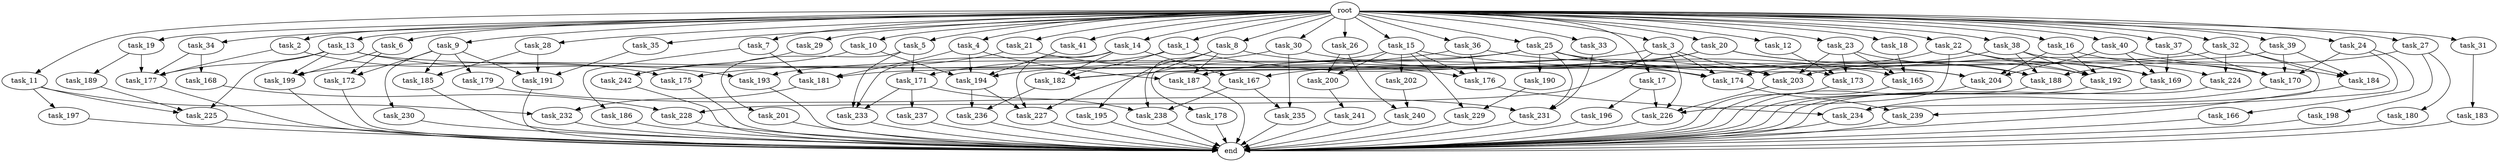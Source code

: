 digraph G {
  root [size="0.000000"];
  task_1 [size="102.400000"];
  task_2 [size="102.400000"];
  task_3 [size="102.400000"];
  task_4 [size="102.400000"];
  task_5 [size="102.400000"];
  task_6 [size="102.400000"];
  task_7 [size="102.400000"];
  task_8 [size="102.400000"];
  task_9 [size="102.400000"];
  task_10 [size="102.400000"];
  task_11 [size="102.400000"];
  task_12 [size="102.400000"];
  task_13 [size="102.400000"];
  task_14 [size="102.400000"];
  task_15 [size="102.400000"];
  task_16 [size="102.400000"];
  task_17 [size="102.400000"];
  task_18 [size="102.400000"];
  task_19 [size="102.400000"];
  task_20 [size="102.400000"];
  task_21 [size="102.400000"];
  task_22 [size="102.400000"];
  task_23 [size="102.400000"];
  task_24 [size="102.400000"];
  task_25 [size="102.400000"];
  task_26 [size="102.400000"];
  task_27 [size="102.400000"];
  task_28 [size="102.400000"];
  task_29 [size="102.400000"];
  task_30 [size="102.400000"];
  task_31 [size="102.400000"];
  task_32 [size="102.400000"];
  task_33 [size="102.400000"];
  task_34 [size="102.400000"];
  task_35 [size="102.400000"];
  task_36 [size="102.400000"];
  task_37 [size="102.400000"];
  task_38 [size="102.400000"];
  task_39 [size="102.400000"];
  task_40 [size="102.400000"];
  task_41 [size="102.400000"];
  task_165 [size="169221711462.400024"];
  task_166 [size="69578470195.199997"];
  task_167 [size="76450417868.800003"];
  task_168 [size="85899345920.000000"];
  task_169 [size="159772783411.200012"];
  task_170 [size="157195803033.600006"];
  task_171 [size="89335319756.800003"];
  task_172 [size="38654705664.000000"];
  task_173 [size="132284992716.800003"];
  task_174 [size="46385646796.800003"];
  task_175 [size="73014444032.000000"];
  task_176 [size="71296457113.600006"];
  task_177 [size="200145475993.600006"];
  task_178 [size="3435973836.800000"];
  task_179 [size="7730941132.800000"];
  task_180 [size="54975581388.800003"];
  task_181 [size="86758339379.200012"];
  task_182 [size="83322365542.400009"];
  task_183 [size="21474836480.000000"];
  task_184 [size="142592914227.200012"];
  task_185 [size="21474836480.000000"];
  task_186 [size="13743895347.200001"];
  task_187 [size="36077725286.400002"];
  task_188 [size="187260574105.600006"];
  task_189 [size="13743895347.200001"];
  task_190 [size="7730941132.800000"];
  task_191 [size="24910810316.800003"];
  task_192 [size="178670639513.600006"];
  task_193 [size="77309411328.000000"];
  task_194 [size="36077725286.400002"];
  task_195 [size="3435973836.800000"];
  task_196 [size="7730941132.800000"];
  task_197 [size="3435973836.800000"];
  task_198 [size="54975581388.800003"];
  task_199 [size="103938208563.200012"];
  task_200 [size="91053306675.200012"];
  task_201 [size="3435973836.800000"];
  task_202 [size="21474836480.000000"];
  task_203 [size="149464861900.800018"];
  task_204 [size="215607358259.200012"];
  task_224 [size="124554051584.000000"];
  task_225 [size="158913789952.000000"];
  task_226 [size="112528143155.200012"];
  task_227 [size="50680614092.800003"];
  task_228 [size="42949672960.000000"];
  task_229 [size="63565515980.800003"];
  task_230 [size="7730941132.800000"];
  task_231 [size="107374182400.000000"];
  task_232 [size="6871947673.600000"];
  task_233 [size="38654705664.000000"];
  task_234 [size="127990025420.800003"];
  task_235 [size="116823110451.200012"];
  task_236 [size="77309411328.000000"];
  task_237 [size="13743895347.200001"];
  task_238 [size="48103633715.200005"];
  task_239 [size="100502234726.400009"];
  task_240 [size="124554051584.000000"];
  task_241 [size="85899345920.000000"];
  task_242 [size="42949672960.000000"];
  end [size="0.000000"];

  root -> task_1 [size="1.000000"];
  root -> task_2 [size="1.000000"];
  root -> task_3 [size="1.000000"];
  root -> task_4 [size="1.000000"];
  root -> task_5 [size="1.000000"];
  root -> task_6 [size="1.000000"];
  root -> task_7 [size="1.000000"];
  root -> task_8 [size="1.000000"];
  root -> task_9 [size="1.000000"];
  root -> task_10 [size="1.000000"];
  root -> task_11 [size="1.000000"];
  root -> task_12 [size="1.000000"];
  root -> task_13 [size="1.000000"];
  root -> task_14 [size="1.000000"];
  root -> task_15 [size="1.000000"];
  root -> task_16 [size="1.000000"];
  root -> task_17 [size="1.000000"];
  root -> task_18 [size="1.000000"];
  root -> task_19 [size="1.000000"];
  root -> task_20 [size="1.000000"];
  root -> task_21 [size="1.000000"];
  root -> task_22 [size="1.000000"];
  root -> task_23 [size="1.000000"];
  root -> task_24 [size="1.000000"];
  root -> task_25 [size="1.000000"];
  root -> task_26 [size="1.000000"];
  root -> task_27 [size="1.000000"];
  root -> task_28 [size="1.000000"];
  root -> task_29 [size="1.000000"];
  root -> task_30 [size="1.000000"];
  root -> task_31 [size="1.000000"];
  root -> task_32 [size="1.000000"];
  root -> task_33 [size="1.000000"];
  root -> task_34 [size="1.000000"];
  root -> task_35 [size="1.000000"];
  root -> task_36 [size="1.000000"];
  root -> task_37 [size="1.000000"];
  root -> task_38 [size="1.000000"];
  root -> task_39 [size="1.000000"];
  root -> task_40 [size="1.000000"];
  root -> task_41 [size="1.000000"];
  task_1 -> task_174 [size="33554432.000000"];
  task_1 -> task_182 [size="33554432.000000"];
  task_1 -> task_199 [size="33554432.000000"];
  task_2 -> task_175 [size="301989888.000000"];
  task_2 -> task_177 [size="301989888.000000"];
  task_3 -> task_174 [size="209715200.000000"];
  task_3 -> task_187 [size="209715200.000000"];
  task_3 -> task_203 [size="209715200.000000"];
  task_3 -> task_226 [size="209715200.000000"];
  task_3 -> task_228 [size="209715200.000000"];
  task_4 -> task_181 [size="33554432.000000"];
  task_4 -> task_187 [size="33554432.000000"];
  task_4 -> task_194 [size="33554432.000000"];
  task_5 -> task_171 [size="33554432.000000"];
  task_5 -> task_201 [size="33554432.000000"];
  task_5 -> task_233 [size="33554432.000000"];
  task_6 -> task_172 [size="301989888.000000"];
  task_6 -> task_199 [size="301989888.000000"];
  task_7 -> task_181 [size="134217728.000000"];
  task_7 -> task_186 [size="134217728.000000"];
  task_8 -> task_178 [size="33554432.000000"];
  task_8 -> task_187 [size="33554432.000000"];
  task_8 -> task_195 [size="33554432.000000"];
  task_8 -> task_203 [size="33554432.000000"];
  task_8 -> task_238 [size="33554432.000000"];
  task_9 -> task_172 [size="75497472.000000"];
  task_9 -> task_179 [size="75497472.000000"];
  task_9 -> task_185 [size="75497472.000000"];
  task_9 -> task_191 [size="75497472.000000"];
  task_9 -> task_230 [size="75497472.000000"];
  task_10 -> task_194 [size="209715200.000000"];
  task_10 -> task_242 [size="209715200.000000"];
  task_11 -> task_197 [size="33554432.000000"];
  task_11 -> task_225 [size="33554432.000000"];
  task_11 -> task_232 [size="33554432.000000"];
  task_12 -> task_173 [size="536870912.000000"];
  task_13 -> task_177 [size="679477248.000000"];
  task_13 -> task_193 [size="679477248.000000"];
  task_13 -> task_199 [size="679477248.000000"];
  task_13 -> task_204 [size="679477248.000000"];
  task_13 -> task_225 [size="679477248.000000"];
  task_14 -> task_167 [size="209715200.000000"];
  task_14 -> task_182 [size="209715200.000000"];
  task_14 -> task_227 [size="209715200.000000"];
  task_14 -> task_233 [size="209715200.000000"];
  task_15 -> task_176 [size="209715200.000000"];
  task_15 -> task_200 [size="209715200.000000"];
  task_15 -> task_202 [size="209715200.000000"];
  task_15 -> task_204 [size="209715200.000000"];
  task_15 -> task_227 [size="209715200.000000"];
  task_15 -> task_229 [size="209715200.000000"];
  task_16 -> task_170 [size="536870912.000000"];
  task_16 -> task_192 [size="536870912.000000"];
  task_16 -> task_204 [size="536870912.000000"];
  task_17 -> task_196 [size="75497472.000000"];
  task_17 -> task_226 [size="75497472.000000"];
  task_18 -> task_165 [size="134217728.000000"];
  task_19 -> task_177 [size="134217728.000000"];
  task_19 -> task_189 [size="134217728.000000"];
  task_20 -> task_167 [size="536870912.000000"];
  task_20 -> task_169 [size="536870912.000000"];
  task_20 -> task_182 [size="536870912.000000"];
  task_20 -> task_192 [size="536870912.000000"];
  task_21 -> task_175 [size="411041792.000000"];
  task_21 -> task_176 [size="411041792.000000"];
  task_22 -> task_169 [size="134217728.000000"];
  task_22 -> task_174 [size="134217728.000000"];
  task_22 -> task_192 [size="134217728.000000"];
  task_22 -> task_226 [size="134217728.000000"];
  task_23 -> task_165 [size="679477248.000000"];
  task_23 -> task_173 [size="679477248.000000"];
  task_23 -> task_188 [size="679477248.000000"];
  task_23 -> task_203 [size="679477248.000000"];
  task_24 -> task_166 [size="679477248.000000"];
  task_24 -> task_170 [size="679477248.000000"];
  task_24 -> task_239 [size="679477248.000000"];
  task_25 -> task_170 [size="75497472.000000"];
  task_25 -> task_174 [size="75497472.000000"];
  task_25 -> task_187 [size="75497472.000000"];
  task_25 -> task_188 [size="75497472.000000"];
  task_25 -> task_190 [size="75497472.000000"];
  task_25 -> task_193 [size="75497472.000000"];
  task_25 -> task_231 [size="75497472.000000"];
  task_26 -> task_200 [size="679477248.000000"];
  task_26 -> task_240 [size="679477248.000000"];
  task_27 -> task_180 [size="536870912.000000"];
  task_27 -> task_188 [size="536870912.000000"];
  task_27 -> task_198 [size="536870912.000000"];
  task_28 -> task_185 [size="134217728.000000"];
  task_28 -> task_191 [size="134217728.000000"];
  task_29 -> task_242 [size="209715200.000000"];
  task_30 -> task_165 [size="838860800.000000"];
  task_30 -> task_171 [size="838860800.000000"];
  task_30 -> task_235 [size="838860800.000000"];
  task_31 -> task_183 [size="209715200.000000"];
  task_32 -> task_181 [size="679477248.000000"];
  task_32 -> task_184 [size="679477248.000000"];
  task_32 -> task_224 [size="679477248.000000"];
  task_32 -> task_234 [size="679477248.000000"];
  task_33 -> task_231 [size="134217728.000000"];
  task_34 -> task_168 [size="838860800.000000"];
  task_34 -> task_177 [size="838860800.000000"];
  task_35 -> task_191 [size="33554432.000000"];
  task_36 -> task_173 [size="75497472.000000"];
  task_36 -> task_176 [size="75497472.000000"];
  task_36 -> task_194 [size="75497472.000000"];
  task_37 -> task_169 [size="209715200.000000"];
  task_37 -> task_170 [size="209715200.000000"];
  task_38 -> task_188 [size="536870912.000000"];
  task_38 -> task_192 [size="536870912.000000"];
  task_38 -> task_203 [size="536870912.000000"];
  task_38 -> task_224 [size="536870912.000000"];
  task_39 -> task_170 [size="33554432.000000"];
  task_39 -> task_182 [size="33554432.000000"];
  task_39 -> task_184 [size="33554432.000000"];
  task_40 -> task_169 [size="679477248.000000"];
  task_40 -> task_184 [size="679477248.000000"];
  task_40 -> task_204 [size="679477248.000000"];
  task_41 -> task_194 [size="33554432.000000"];
  task_165 -> end [size="1.000000"];
  task_166 -> end [size="1.000000"];
  task_167 -> task_235 [size="301989888.000000"];
  task_167 -> task_238 [size="301989888.000000"];
  task_168 -> task_228 [size="209715200.000000"];
  task_169 -> end [size="1.000000"];
  task_170 -> task_234 [size="536870912.000000"];
  task_171 -> task_233 [size="134217728.000000"];
  task_171 -> task_237 [size="134217728.000000"];
  task_171 -> task_238 [size="134217728.000000"];
  task_172 -> end [size="1.000000"];
  task_173 -> end [size="1.000000"];
  task_174 -> task_239 [size="301989888.000000"];
  task_175 -> end [size="1.000000"];
  task_176 -> task_234 [size="33554432.000000"];
  task_177 -> end [size="1.000000"];
  task_178 -> end [size="1.000000"];
  task_179 -> task_231 [size="838860800.000000"];
  task_180 -> end [size="1.000000"];
  task_181 -> task_232 [size="33554432.000000"];
  task_182 -> task_236 [size="679477248.000000"];
  task_183 -> end [size="1.000000"];
  task_184 -> end [size="1.000000"];
  task_185 -> end [size="1.000000"];
  task_186 -> end [size="1.000000"];
  task_187 -> end [size="1.000000"];
  task_188 -> end [size="1.000000"];
  task_189 -> task_225 [size="838860800.000000"];
  task_190 -> task_229 [size="411041792.000000"];
  task_191 -> end [size="1.000000"];
  task_192 -> end [size="1.000000"];
  task_193 -> end [size="1.000000"];
  task_194 -> task_227 [size="75497472.000000"];
  task_194 -> task_236 [size="75497472.000000"];
  task_195 -> end [size="1.000000"];
  task_196 -> end [size="1.000000"];
  task_197 -> end [size="1.000000"];
  task_198 -> end [size="1.000000"];
  task_199 -> end [size="1.000000"];
  task_200 -> task_241 [size="838860800.000000"];
  task_201 -> end [size="1.000000"];
  task_202 -> task_240 [size="536870912.000000"];
  task_203 -> task_226 [size="679477248.000000"];
  task_204 -> end [size="1.000000"];
  task_224 -> end [size="1.000000"];
  task_225 -> end [size="1.000000"];
  task_226 -> end [size="1.000000"];
  task_227 -> end [size="1.000000"];
  task_228 -> end [size="1.000000"];
  task_229 -> end [size="1.000000"];
  task_230 -> end [size="1.000000"];
  task_231 -> end [size="1.000000"];
  task_232 -> end [size="1.000000"];
  task_233 -> end [size="1.000000"];
  task_234 -> end [size="1.000000"];
  task_235 -> end [size="1.000000"];
  task_236 -> end [size="1.000000"];
  task_237 -> end [size="1.000000"];
  task_238 -> end [size="1.000000"];
  task_239 -> end [size="1.000000"];
  task_240 -> end [size="1.000000"];
  task_241 -> end [size="1.000000"];
  task_242 -> end [size="1.000000"];
}
